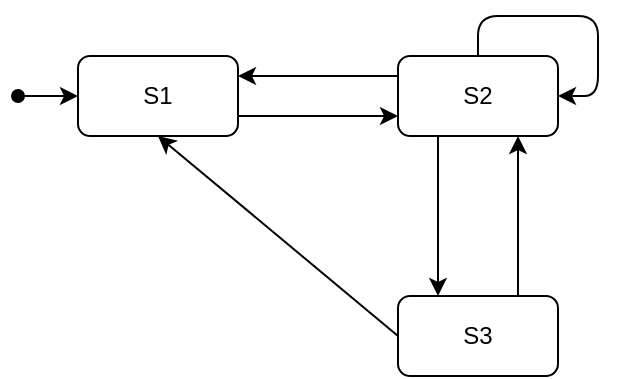 <mxfile type="google" version="13.0.4"><diagram id="e7e014a7-5840-1c2e-5031-d8a46d1fe8dd" name="Page-1"><mxGraphModel dx="1038" dy="580" grid="1" gridSize="10" guides="1" tooltips="1" connect="1" arrows="1" fold="1" page="1" pageScale="1" pageWidth="850" pageHeight="1100" math="0" shadow="0"><root><mxCell id="0"/><mxCell id="1" parent="0"/><mxCell id="N-NDUo8Vmod6e8x9d7a5-15" value="" style="edgeStyle=orthogonalEdgeStyle;rounded=0;orthogonalLoop=1;jettySize=auto;html=1;exitX=1;exitY=0.75;exitDx=0;exitDy=0;entryX=0;entryY=0.75;entryDx=0;entryDy=0;" parent="1" source="N-NDUo8Vmod6e8x9d7a5-1" target="N-NDUo8Vmod6e8x9d7a5-14" edge="1"><mxGeometry relative="1" as="geometry"/></mxCell><mxCell id="N-NDUo8Vmod6e8x9d7a5-1" value="S1" style="rounded=1;whiteSpace=wrap;html=1;" parent="1" vertex="1"><mxGeometry x="370" y="290" width="80" height="40" as="geometry"/></mxCell><mxCell id="N-NDUo8Vmod6e8x9d7a5-17" value="" style="rounded=0;orthogonalLoop=1;jettySize=auto;html=1;exitX=0.25;exitY=1;exitDx=0;exitDy=0;entryX=0.25;entryY=0;entryDx=0;entryDy=0;edgeStyle=orthogonalEdgeStyle;" parent="1" source="N-NDUo8Vmod6e8x9d7a5-14" target="N-NDUo8Vmod6e8x9d7a5-16" edge="1"><mxGeometry relative="1" as="geometry"/></mxCell><mxCell id="N-NDUo8Vmod6e8x9d7a5-21" style="edgeStyle=none;rounded=0;orthogonalLoop=1;jettySize=auto;html=1;exitX=0;exitY=0.25;exitDx=0;exitDy=0;entryX=1;entryY=0.25;entryDx=0;entryDy=0;" parent="1" source="N-NDUo8Vmod6e8x9d7a5-14" target="N-NDUo8Vmod6e8x9d7a5-1" edge="1"><mxGeometry relative="1" as="geometry"/></mxCell><mxCell id="N-NDUo8Vmod6e8x9d7a5-14" value="S2" style="rounded=1;whiteSpace=wrap;html=1;" parent="1" vertex="1"><mxGeometry x="530" y="290" width="80" height="40" as="geometry"/></mxCell><mxCell id="N-NDUo8Vmod6e8x9d7a5-19" style="rounded=0;orthogonalLoop=1;jettySize=auto;html=1;exitX=0;exitY=0.5;exitDx=0;exitDy=0;entryX=0.5;entryY=1;entryDx=0;entryDy=0;" parent="1" source="N-NDUo8Vmod6e8x9d7a5-16" target="N-NDUo8Vmod6e8x9d7a5-1" edge="1"><mxGeometry relative="1" as="geometry"/></mxCell><mxCell id="N-NDUo8Vmod6e8x9d7a5-20" style="edgeStyle=none;rounded=0;orthogonalLoop=1;jettySize=auto;html=1;exitX=0.75;exitY=0;exitDx=0;exitDy=0;entryX=0.75;entryY=1;entryDx=0;entryDy=0;" parent="1" source="N-NDUo8Vmod6e8x9d7a5-16" target="N-NDUo8Vmod6e8x9d7a5-14" edge="1"><mxGeometry relative="1" as="geometry"/></mxCell><mxCell id="N-NDUo8Vmod6e8x9d7a5-16" value="S3" style="rounded=1;whiteSpace=wrap;html=1;" parent="1" vertex="1"><mxGeometry x="530" y="410" width="80" height="40" as="geometry"/></mxCell><mxCell id="N-NDUo8Vmod6e8x9d7a5-18" style="edgeStyle=orthogonalEdgeStyle;rounded=1;orthogonalLoop=1;jettySize=auto;html=1;exitX=0.5;exitY=0;exitDx=0;exitDy=0;entryX=1;entryY=0.5;entryDx=0;entryDy=0;" parent="1" source="N-NDUo8Vmod6e8x9d7a5-14" target="N-NDUo8Vmod6e8x9d7a5-14" edge="1"><mxGeometry relative="1" as="geometry"/></mxCell><mxCell id="N-NDUo8Vmod6e8x9d7a5-22" value="" style="endArrow=classic;html=1;entryX=0;entryY=0.5;entryDx=0;entryDy=0;startArrow=oval;startFill=1;" parent="1" target="N-NDUo8Vmod6e8x9d7a5-1" edge="1"><mxGeometry width="50" height="50" relative="1" as="geometry"><mxPoint x="340" y="310" as="sourcePoint"/><mxPoint x="420" y="470" as="targetPoint"/></mxGeometry></mxCell></root></mxGraphModel></diagram></mxfile>